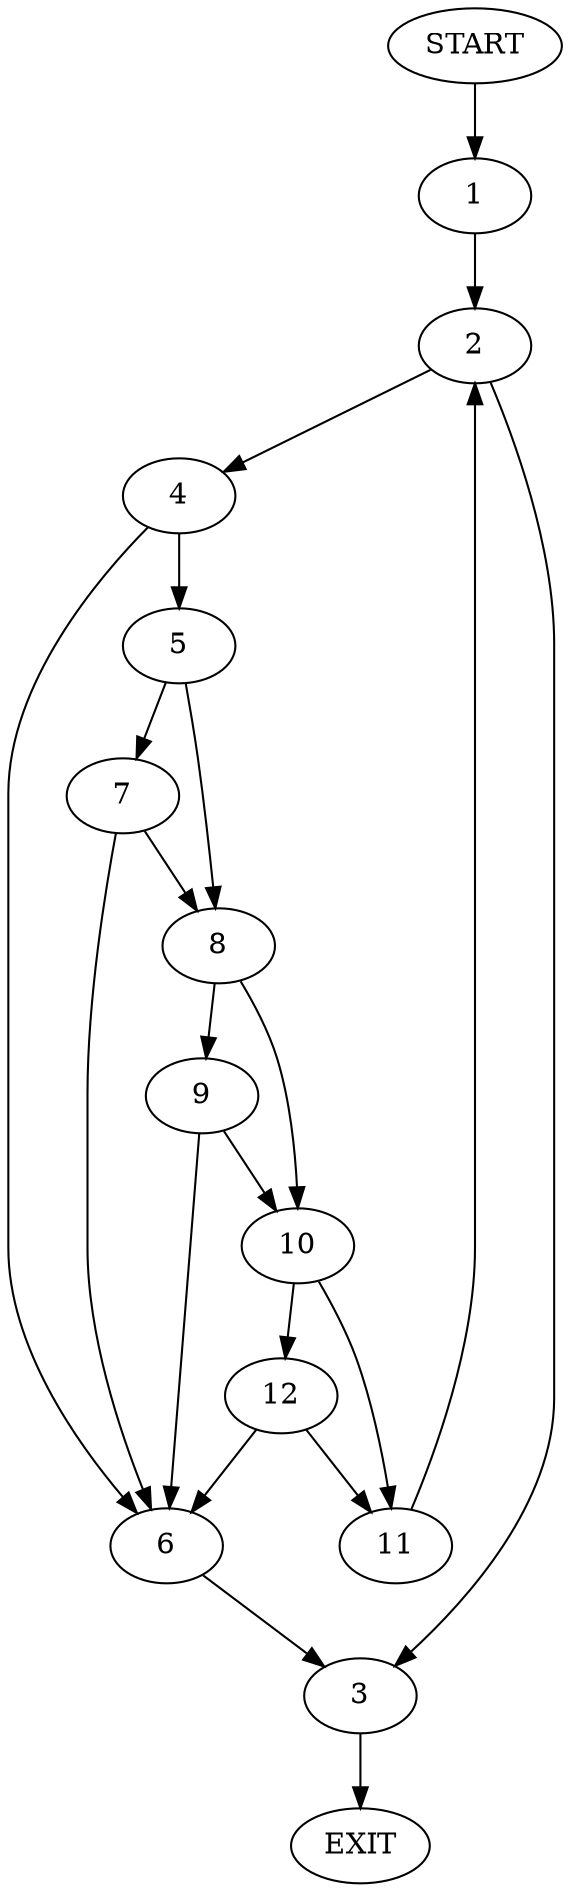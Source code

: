 digraph {
0 [label="START"];
1;
2;
3;
4;
5;
6;
7;
8;
9;
10;
11;
12;
13 [label="EXIT"];
0 -> 1;
1 -> 2;
2 -> 3;
2 -> 4;
3 -> 13;
4 -> 5;
4 -> 6;
5 -> 7;
5 -> 8;
6 -> 3;
8 -> 9;
8 -> 10;
7 -> 6;
7 -> 8;
9 -> 6;
9 -> 10;
10 -> 11;
10 -> 12;
11 -> 2;
12 -> 11;
12 -> 6;
}